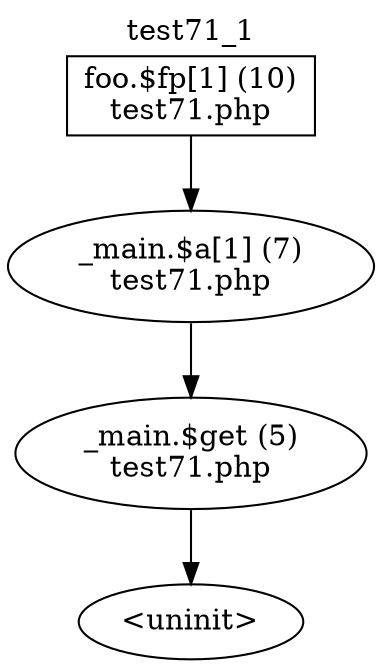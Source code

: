 digraph cfg {
  label="test71_1";
  labelloc=t;
  n1 [shape=box, label="foo.$fp[1] (10)\ntest71.php"];
  n2 [shape=ellipse, label="_main.$a[1] (7)\ntest71.php"];
  n3 [shape=ellipse, label="_main.$get (5)\ntest71.php"];
  n4 [shape=ellipse, label="<uninit>"];
  n1 -> n2;
  n2 -> n3;
  n3 -> n4;
}
